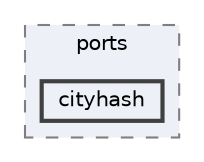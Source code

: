 digraph "external/reflect-cpp/vcpkg/ports/cityhash"
{
 // LATEX_PDF_SIZE
  bgcolor="transparent";
  edge [fontname=Helvetica,fontsize=10,labelfontname=Helvetica,labelfontsize=10];
  node [fontname=Helvetica,fontsize=10,shape=box,height=0.2,width=0.4];
  compound=true
  subgraph clusterdir_df60b2f324da79eef08d334ef7853e86 {
    graph [ bgcolor="#edf0f7", pencolor="grey50", label="ports", fontname=Helvetica,fontsize=10 style="filled,dashed", URL="dir_df60b2f324da79eef08d334ef7853e86.html",tooltip=""]
  dir_0bc45f63fa6372114809ea69e3c1e0f9 [label="cityhash", fillcolor="#edf0f7", color="grey25", style="filled,bold", URL="dir_0bc45f63fa6372114809ea69e3c1e0f9.html",tooltip=""];
  }
}
